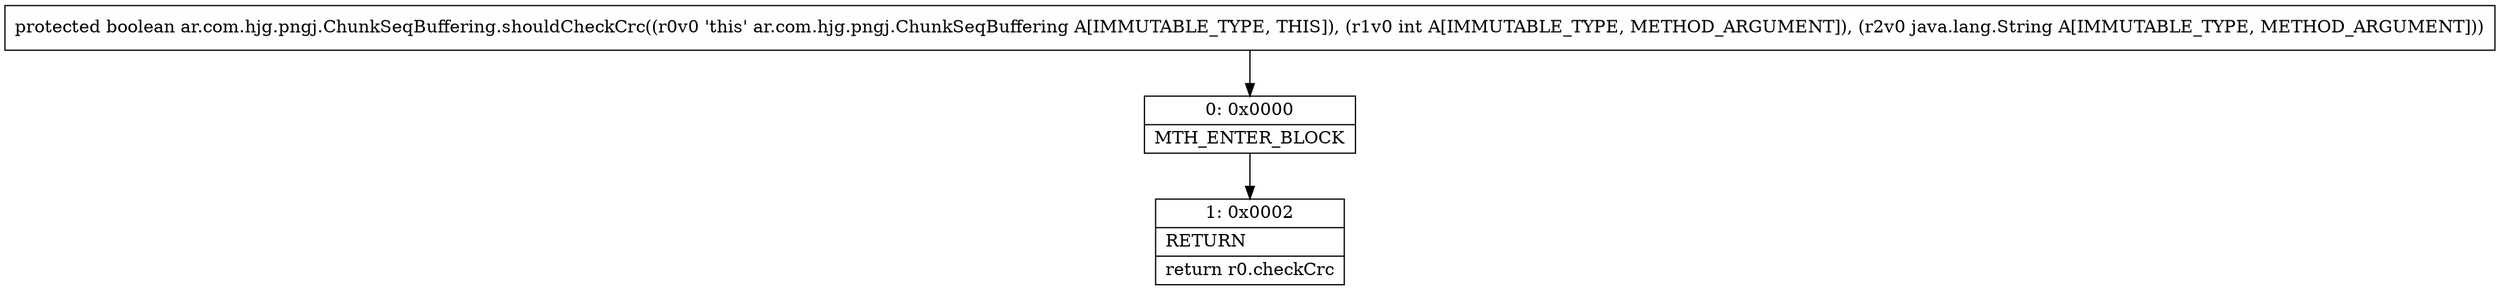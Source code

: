 digraph "CFG forar.com.hjg.pngj.ChunkSeqBuffering.shouldCheckCrc(ILjava\/lang\/String;)Z" {
Node_0 [shape=record,label="{0\:\ 0x0000|MTH_ENTER_BLOCK\l}"];
Node_1 [shape=record,label="{1\:\ 0x0002|RETURN\l|return r0.checkCrc\l}"];
MethodNode[shape=record,label="{protected boolean ar.com.hjg.pngj.ChunkSeqBuffering.shouldCheckCrc((r0v0 'this' ar.com.hjg.pngj.ChunkSeqBuffering A[IMMUTABLE_TYPE, THIS]), (r1v0 int A[IMMUTABLE_TYPE, METHOD_ARGUMENT]), (r2v0 java.lang.String A[IMMUTABLE_TYPE, METHOD_ARGUMENT])) }"];
MethodNode -> Node_0;
Node_0 -> Node_1;
}

